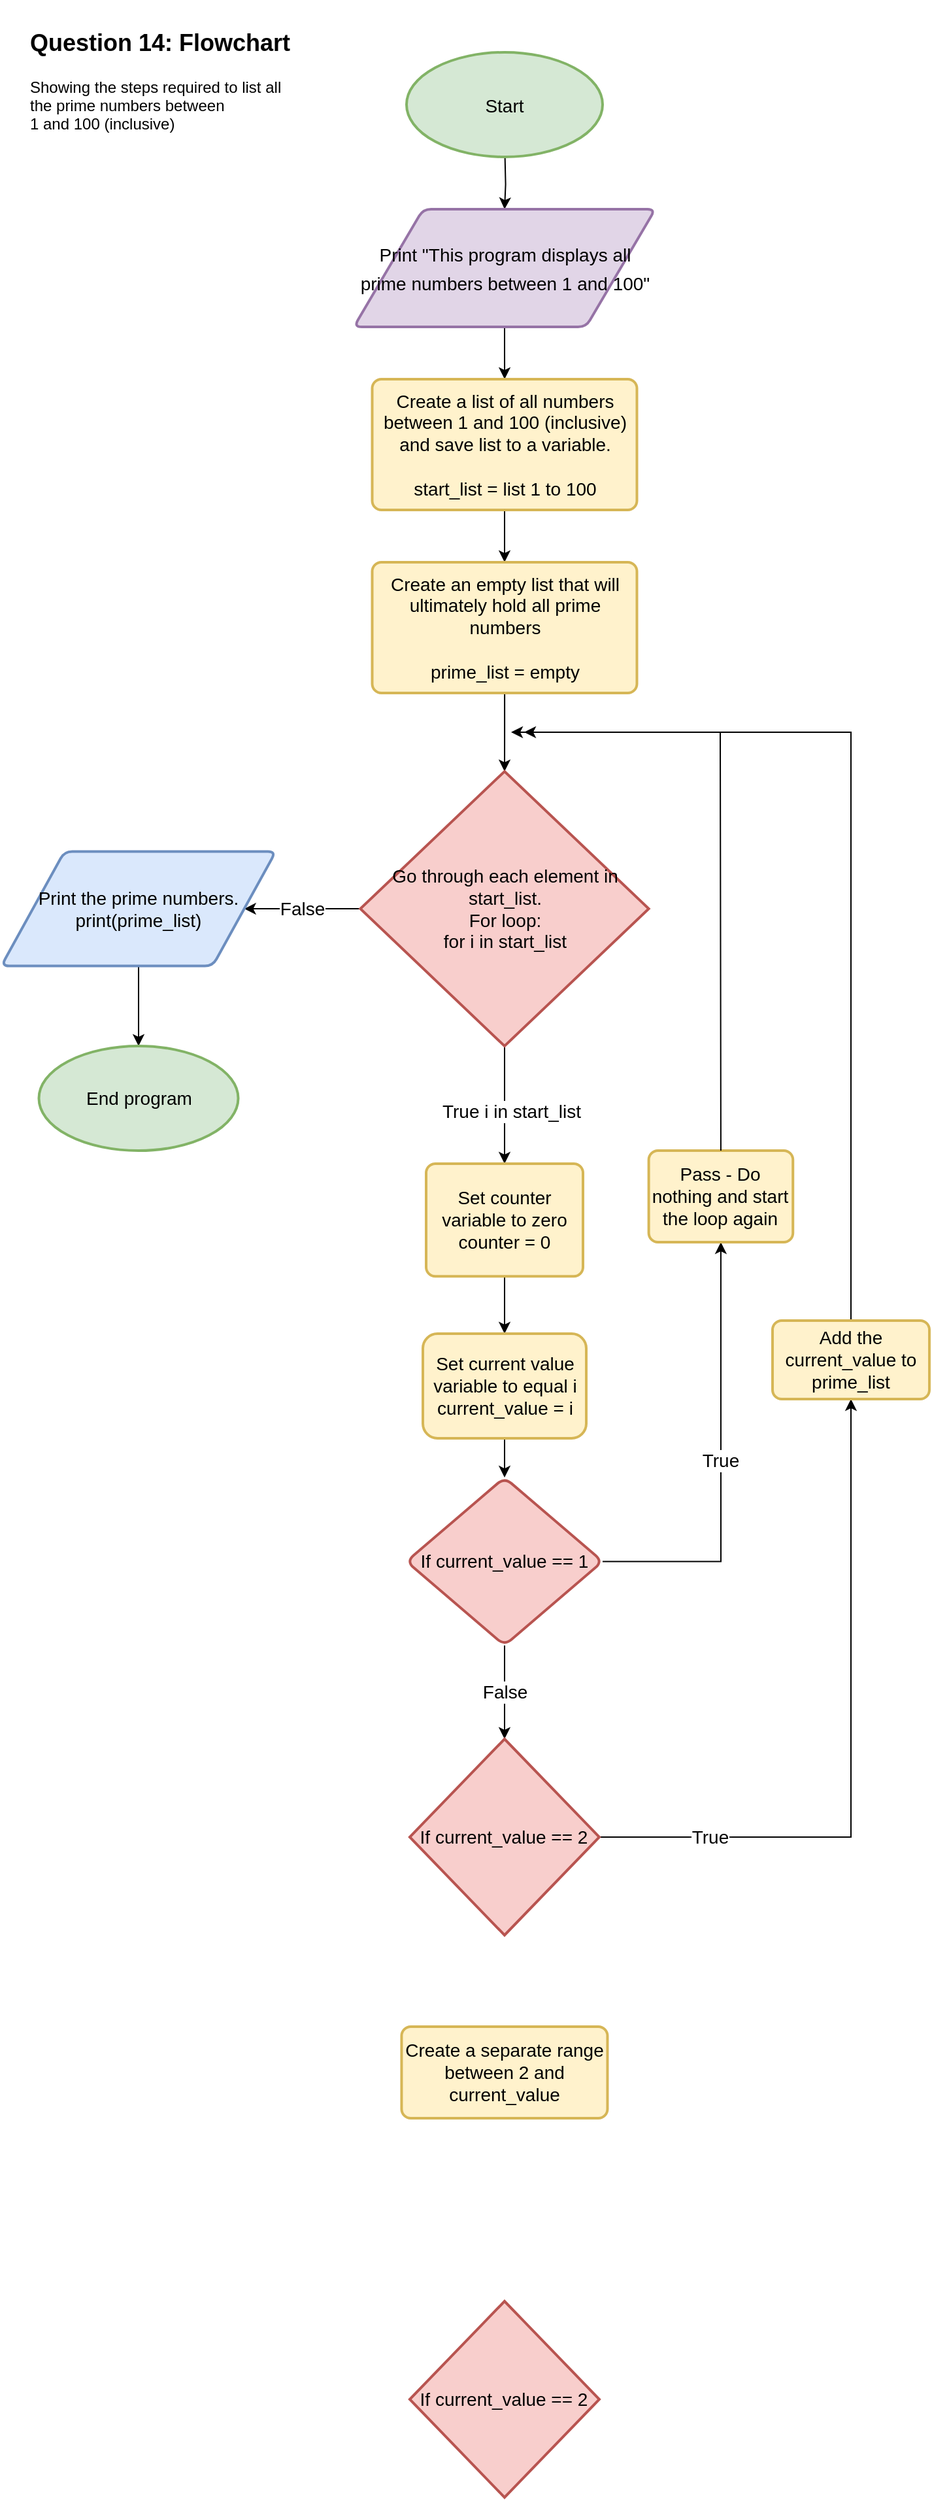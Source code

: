 <mxfile version="20.0.3" type="github">
  <diagram id="cr96HQD-X67FwX9_faqK" name="Page-1">
    <mxGraphModel dx="1765" dy="1885" grid="1" gridSize="10" guides="1" tooltips="1" connect="1" arrows="1" fold="1" page="1" pageScale="1" pageWidth="827" pageHeight="1169" math="0" shadow="0">
      <root>
        <mxCell id="0" />
        <mxCell id="1" parent="0" />
        <mxCell id="oZvMtO7uvH1Gn_wGLXPw-2" value="&lt;h2&gt;&lt;b&gt;&lt;font style=&quot;font-size: 18px;&quot;&gt;Question 14: Flowchart&lt;/font&gt;&lt;/b&gt;&lt;/h2&gt;Showing the steps required to list all &lt;br&gt;the prime numbers between &lt;br&gt;1 and 100 (inclusive)" style="text;html=1;align=left;verticalAlign=middle;resizable=1;points=[];autosize=1;strokeColor=none;fillColor=none;labelPosition=center;verticalLabelPosition=middle;textDirection=ltr;" parent="1" vertex="1">
          <mxGeometry x="10" y="-1160" width="200" height="110" as="geometry" />
        </mxCell>
        <mxCell id="oZvMtO7uvH1Gn_wGLXPw-6" value="" style="edgeStyle=orthogonalEdgeStyle;rounded=0;orthogonalLoop=1;jettySize=auto;html=1;fontSize=18;" parent="1" target="oZvMtO7uvH1Gn_wGLXPw-5" edge="1">
          <mxGeometry relative="1" as="geometry">
            <mxPoint x="375.31" y="-1040" as="sourcePoint" />
          </mxGeometry>
        </mxCell>
        <mxCell id="oZvMtO7uvH1Gn_wGLXPw-4" value="&lt;font style=&quot;font-size: 14px;&quot;&gt;Start&lt;/font&gt;" style="strokeWidth=2;html=1;shape=mxgraph.flowchart.start_2;whiteSpace=wrap;fontSize=18;fillColor=#d5e8d4;strokeColor=#82b366;" parent="1" vertex="1">
          <mxGeometry x="300" y="-1120" width="150" height="80" as="geometry" />
        </mxCell>
        <mxCell id="oZvMtO7uvH1Gn_wGLXPw-8" value="" style="edgeStyle=orthogonalEdgeStyle;rounded=0;orthogonalLoop=1;jettySize=auto;html=1;fontSize=14;" parent="1" source="oZvMtO7uvH1Gn_wGLXPw-5" target="oZvMtO7uvH1Gn_wGLXPw-7" edge="1">
          <mxGeometry relative="1" as="geometry" />
        </mxCell>
        <mxCell id="oZvMtO7uvH1Gn_wGLXPw-5" value="&lt;font style=&quot;font-size: 14px;&quot;&gt;Print &quot;This program displays all prime numbers between 1 and 100&quot;&lt;/font&gt;" style="shape=parallelogram;html=1;strokeWidth=2;perimeter=parallelogramPerimeter;rounded=1;arcSize=12;size=0.23;fontSize=18;fillColor=#e1d5e7;strokeColor=#9673a6;whiteSpace=wrap;" parent="1" vertex="1">
          <mxGeometry x="259.69" y="-1000" width="230.62" height="90" as="geometry" />
        </mxCell>
        <mxCell id="AsxfZAvoIZYpjWtTQjuQ-2" value="" style="edgeStyle=orthogonalEdgeStyle;rounded=0;orthogonalLoop=1;jettySize=auto;html=1;fontSize=14;" edge="1" parent="1" source="oZvMtO7uvH1Gn_wGLXPw-7" target="AsxfZAvoIZYpjWtTQjuQ-1">
          <mxGeometry relative="1" as="geometry" />
        </mxCell>
        <mxCell id="oZvMtO7uvH1Gn_wGLXPw-7" value="Create a list of all numbers between 1 and 100 (inclusive) and save list to a variable.&lt;br&gt;&lt;br&gt;start_list = list 1 to 100" style="rounded=1;whiteSpace=wrap;html=1;absoluteArcSize=1;arcSize=14;strokeWidth=2;fontSize=14;fillColor=#fff2cc;strokeColor=#d6b656;" parent="1" vertex="1">
          <mxGeometry x="273.75" y="-870" width="202.5" height="100" as="geometry" />
        </mxCell>
        <mxCell id="AsxfZAvoIZYpjWtTQjuQ-4" value="" style="edgeStyle=orthogonalEdgeStyle;rounded=0;orthogonalLoop=1;jettySize=auto;html=1;fontSize=14;" edge="1" parent="1" source="AsxfZAvoIZYpjWtTQjuQ-1" target="AsxfZAvoIZYpjWtTQjuQ-3">
          <mxGeometry relative="1" as="geometry" />
        </mxCell>
        <mxCell id="AsxfZAvoIZYpjWtTQjuQ-1" value="Create an empty list that will ultimately hold all prime numbers&lt;br&gt;&lt;br&gt;prime_list = empty" style="rounded=1;whiteSpace=wrap;html=1;absoluteArcSize=1;arcSize=14;strokeWidth=2;fontSize=14;fillColor=#fff2cc;strokeColor=#d6b656;" vertex="1" parent="1">
          <mxGeometry x="273.75" y="-730" width="202.5" height="100" as="geometry" />
        </mxCell>
        <mxCell id="AsxfZAvoIZYpjWtTQjuQ-9" value="True i in start_list" style="edgeStyle=orthogonalEdgeStyle;rounded=0;orthogonalLoop=1;jettySize=auto;html=1;fontSize=14;" edge="1" parent="1" source="AsxfZAvoIZYpjWtTQjuQ-3" target="AsxfZAvoIZYpjWtTQjuQ-8">
          <mxGeometry x="0.111" y="5" relative="1" as="geometry">
            <mxPoint as="offset" />
          </mxGeometry>
        </mxCell>
        <mxCell id="AsxfZAvoIZYpjWtTQjuQ-21" value="False" style="edgeStyle=orthogonalEdgeStyle;rounded=0;orthogonalLoop=1;jettySize=auto;html=1;fontSize=14;" edge="1" parent="1" source="AsxfZAvoIZYpjWtTQjuQ-3" target="AsxfZAvoIZYpjWtTQjuQ-19">
          <mxGeometry relative="1" as="geometry" />
        </mxCell>
        <mxCell id="AsxfZAvoIZYpjWtTQjuQ-3" value="Go through each element in start_list.&lt;br&gt;For loop:&lt;br&gt;for i in start_list" style="strokeWidth=2;html=1;shape=mxgraph.flowchart.decision;whiteSpace=wrap;fontSize=14;fillColor=#f8cecc;strokeColor=#b85450;" vertex="1" parent="1">
          <mxGeometry x="264.68" y="-570" width="220.63" height="210" as="geometry" />
        </mxCell>
        <mxCell id="AsxfZAvoIZYpjWtTQjuQ-11" value="" style="edgeStyle=orthogonalEdgeStyle;rounded=0;orthogonalLoop=1;jettySize=auto;html=1;fontSize=14;" edge="1" parent="1" source="AsxfZAvoIZYpjWtTQjuQ-8" target="AsxfZAvoIZYpjWtTQjuQ-10">
          <mxGeometry relative="1" as="geometry" />
        </mxCell>
        <mxCell id="AsxfZAvoIZYpjWtTQjuQ-8" value="Set counter variable to zero&lt;br&gt;counter = 0" style="rounded=1;whiteSpace=wrap;html=1;absoluteArcSize=1;arcSize=14;strokeWidth=2;fontSize=14;fillColor=#fff2cc;strokeColor=#d6b656;" vertex="1" parent="1">
          <mxGeometry x="315" y="-270" width="120" height="86.1" as="geometry" />
        </mxCell>
        <mxCell id="AsxfZAvoIZYpjWtTQjuQ-13" value="" style="edgeStyle=orthogonalEdgeStyle;rounded=0;orthogonalLoop=1;jettySize=auto;html=1;fontSize=14;" edge="1" parent="1" source="AsxfZAvoIZYpjWtTQjuQ-10" target="AsxfZAvoIZYpjWtTQjuQ-12">
          <mxGeometry relative="1" as="geometry" />
        </mxCell>
        <mxCell id="AsxfZAvoIZYpjWtTQjuQ-10" value="Set current value variable to equal i&lt;br&gt;current_value = i" style="rounded=1;whiteSpace=wrap;html=1;fontSize=14;fillColor=#fff2cc;strokeColor=#d6b656;arcSize=14;strokeWidth=2;" vertex="1" parent="1">
          <mxGeometry x="312.5" y="-140" width="125" height="80" as="geometry" />
        </mxCell>
        <mxCell id="AsxfZAvoIZYpjWtTQjuQ-24" value="False" style="edgeStyle=orthogonalEdgeStyle;rounded=0;orthogonalLoop=1;jettySize=auto;html=1;fontSize=14;" edge="1" parent="1" source="AsxfZAvoIZYpjWtTQjuQ-12" target="AsxfZAvoIZYpjWtTQjuQ-22">
          <mxGeometry relative="1" as="geometry" />
        </mxCell>
        <mxCell id="AsxfZAvoIZYpjWtTQjuQ-30" value="True" style="edgeStyle=orthogonalEdgeStyle;rounded=0;orthogonalLoop=1;jettySize=auto;html=1;exitX=1;exitY=0.5;exitDx=0;exitDy=0;entryX=0.5;entryY=1;entryDx=0;entryDy=0;fontSize=14;" edge="1" parent="1" source="AsxfZAvoIZYpjWtTQjuQ-12" target="AsxfZAvoIZYpjWtTQjuQ-16">
          <mxGeometry relative="1" as="geometry" />
        </mxCell>
        <mxCell id="AsxfZAvoIZYpjWtTQjuQ-12" value="If current_value == 1" style="rhombus;whiteSpace=wrap;html=1;fontSize=14;fillColor=#f8cecc;strokeColor=#b85450;rounded=1;arcSize=14;strokeWidth=2;" vertex="1" parent="1">
          <mxGeometry x="299.99" y="-30" width="150" height="128.44" as="geometry" />
        </mxCell>
        <mxCell id="AsxfZAvoIZYpjWtTQjuQ-16" value="Pass - Do nothing and start the loop again" style="rounded=1;whiteSpace=wrap;html=1;absoluteArcSize=1;arcSize=14;strokeWidth=2;fontSize=14;fillColor=#fff2cc;strokeColor=#d6b656;" vertex="1" parent="1">
          <mxGeometry x="485.31" y="-280" width="110.31" height="70" as="geometry" />
        </mxCell>
        <mxCell id="AsxfZAvoIZYpjWtTQjuQ-18" value="" style="endArrow=classic;html=1;rounded=0;fontSize=14;exitX=0.5;exitY=0;exitDx=0;exitDy=0;" edge="1" parent="1" source="AsxfZAvoIZYpjWtTQjuQ-16">
          <mxGeometry width="50" height="50" relative="1" as="geometry">
            <mxPoint x="560" y="-320" as="sourcePoint" />
            <mxPoint x="380" y="-600" as="targetPoint" />
            <Array as="points">
              <mxPoint x="540" y="-600" />
            </Array>
          </mxGeometry>
        </mxCell>
        <mxCell id="AsxfZAvoIZYpjWtTQjuQ-36" style="edgeStyle=orthogonalEdgeStyle;rounded=0;orthogonalLoop=1;jettySize=auto;html=1;exitX=0.5;exitY=1;exitDx=0;exitDy=0;fontSize=14;" edge="1" parent="1" source="AsxfZAvoIZYpjWtTQjuQ-19">
          <mxGeometry relative="1" as="geometry">
            <mxPoint x="95" y="-360" as="targetPoint" />
          </mxGeometry>
        </mxCell>
        <mxCell id="AsxfZAvoIZYpjWtTQjuQ-19" value="Print the prime numbers.&lt;br&gt;print(prime_list)" style="shape=parallelogram;html=1;strokeWidth=2;perimeter=parallelogramPerimeter;whiteSpace=wrap;rounded=1;arcSize=12;size=0.23;fontSize=14;fillColor=#dae8fc;strokeColor=#6c8ebf;" vertex="1" parent="1">
          <mxGeometry x="-10" y="-508.75" width="210" height="87.5" as="geometry" />
        </mxCell>
        <mxCell id="AsxfZAvoIZYpjWtTQjuQ-33" style="edgeStyle=orthogonalEdgeStyle;rounded=0;orthogonalLoop=1;jettySize=auto;html=1;entryX=0.5;entryY=1;entryDx=0;entryDy=0;fontSize=14;" edge="1" parent="1" source="AsxfZAvoIZYpjWtTQjuQ-22" target="AsxfZAvoIZYpjWtTQjuQ-32">
          <mxGeometry relative="1" as="geometry" />
        </mxCell>
        <mxCell id="AsxfZAvoIZYpjWtTQjuQ-34" value="True" style="edgeLabel;html=1;align=center;verticalAlign=middle;resizable=0;points=[];fontSize=14;" vertex="1" connectable="0" parent="AsxfZAvoIZYpjWtTQjuQ-33">
          <mxGeometry x="-0.68" relative="1" as="geometry">
            <mxPoint as="offset" />
          </mxGeometry>
        </mxCell>
        <mxCell id="AsxfZAvoIZYpjWtTQjuQ-22" value="If current_value == 2" style="strokeWidth=2;html=1;shape=mxgraph.flowchart.decision;whiteSpace=wrap;fontSize=14;fillColor=#f8cecc;strokeColor=#b85450;" vertex="1" parent="1">
          <mxGeometry x="302.48" y="170" width="145.01" height="150" as="geometry" />
        </mxCell>
        <mxCell id="AsxfZAvoIZYpjWtTQjuQ-35" style="edgeStyle=orthogonalEdgeStyle;rounded=0;orthogonalLoop=1;jettySize=auto;html=1;exitX=0.5;exitY=0;exitDx=0;exitDy=0;fontSize=14;" edge="1" parent="1" source="AsxfZAvoIZYpjWtTQjuQ-32">
          <mxGeometry relative="1" as="geometry">
            <mxPoint x="390" y="-600" as="targetPoint" />
            <Array as="points">
              <mxPoint x="640" y="-600" />
              <mxPoint x="590" y="-600" />
            </Array>
          </mxGeometry>
        </mxCell>
        <mxCell id="AsxfZAvoIZYpjWtTQjuQ-32" value="Add the current_value to prime_list" style="rounded=1;whiteSpace=wrap;html=1;absoluteArcSize=1;arcSize=14;strokeWidth=2;fontSize=14;fillColor=#fff2cc;strokeColor=#d6b656;" vertex="1" parent="1">
          <mxGeometry x="580" y="-150" width="120" height="60" as="geometry" />
        </mxCell>
        <mxCell id="AsxfZAvoIZYpjWtTQjuQ-38" value="End program" style="strokeWidth=2;html=1;shape=mxgraph.flowchart.start_2;whiteSpace=wrap;fontSize=14;fillColor=#d5e8d4;strokeColor=#82b366;" vertex="1" parent="1">
          <mxGeometry x="18.75" y="-360" width="152.5" height="80" as="geometry" />
        </mxCell>
        <mxCell id="AsxfZAvoIZYpjWtTQjuQ-39" value="If current_value == 2" style="strokeWidth=2;html=1;shape=mxgraph.flowchart.decision;whiteSpace=wrap;fontSize=14;fillColor=#f8cecc;strokeColor=#b85450;" vertex="1" parent="1">
          <mxGeometry x="302.48" y="600" width="145.01" height="150" as="geometry" />
        </mxCell>
        <mxCell id="AsxfZAvoIZYpjWtTQjuQ-41" value="Create a separate range between 2 and current_value" style="rounded=1;whiteSpace=wrap;html=1;absoluteArcSize=1;arcSize=14;strokeWidth=2;fontSize=14;fillColor=#fff2cc;strokeColor=#d6b656;" vertex="1" parent="1">
          <mxGeometry x="296.22" y="390" width="157.52" height="70" as="geometry" />
        </mxCell>
      </root>
    </mxGraphModel>
  </diagram>
</mxfile>
